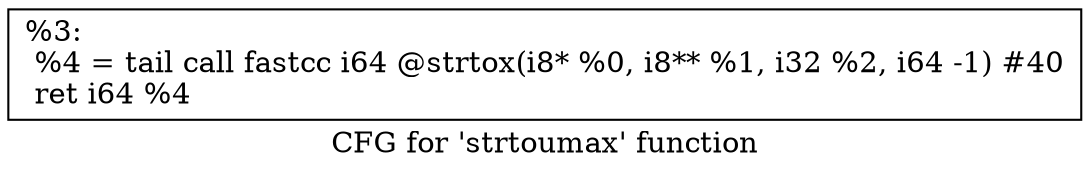 digraph "CFG for 'strtoumax' function" {
	label="CFG for 'strtoumax' function";

	Node0x1d02990 [shape=record,label="{%3:\l  %4 = tail call fastcc i64 @strtox(i8* %0, i8** %1, i32 %2, i64 -1) #40\l  ret i64 %4\l}"];
}
